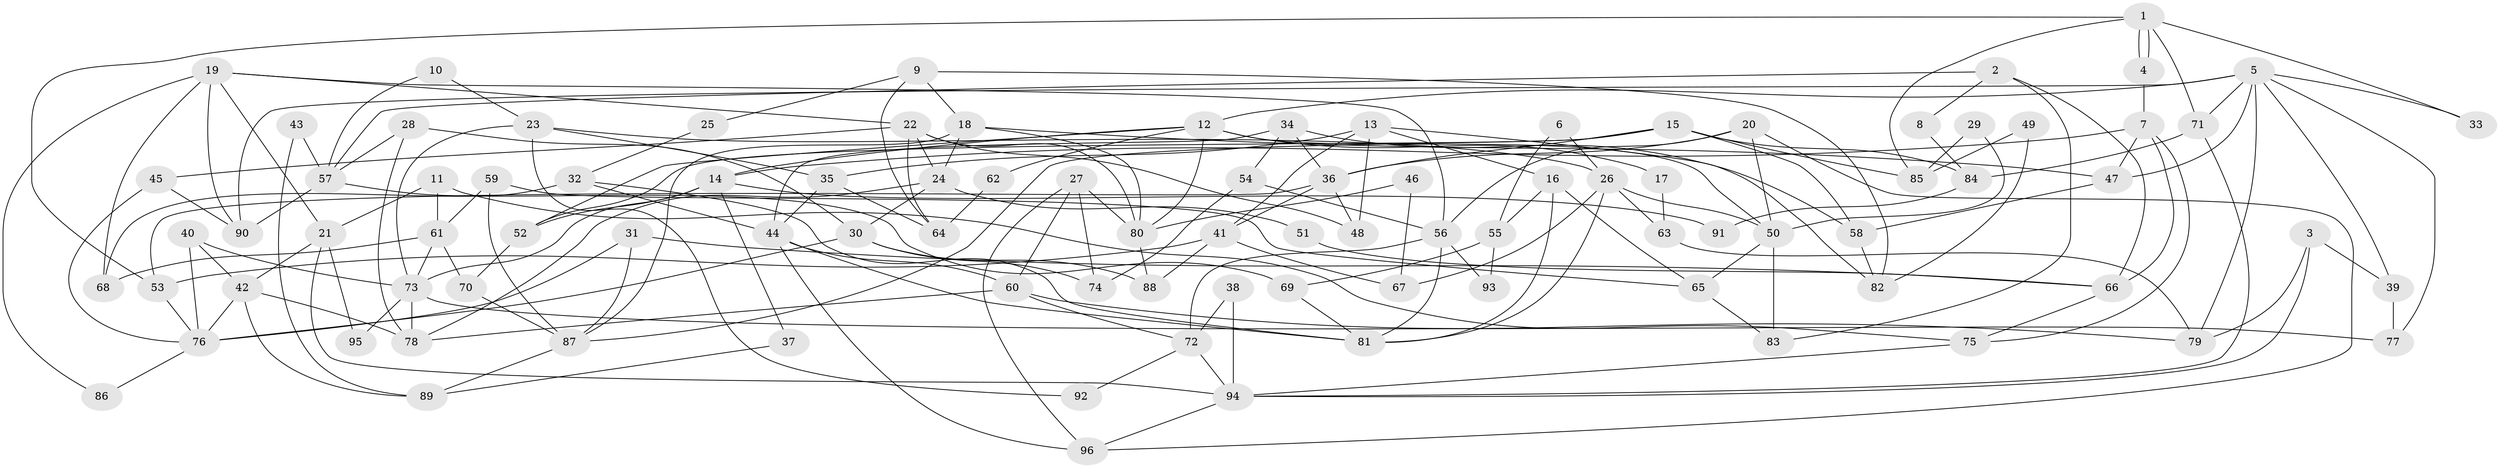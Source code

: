 // coarse degree distribution, {2: 0.13793103448275862, 6: 0.20689655172413793, 5: 0.1896551724137931, 7: 0.13793103448275862, 8: 0.034482758620689655, 4: 0.1896551724137931, 3: 0.06896551724137931, 9: 0.017241379310344827, 10: 0.017241379310344827}
// Generated by graph-tools (version 1.1) at 2025/37/03/04/25 23:37:10]
// undirected, 96 vertices, 192 edges
graph export_dot {
  node [color=gray90,style=filled];
  1;
  2;
  3;
  4;
  5;
  6;
  7;
  8;
  9;
  10;
  11;
  12;
  13;
  14;
  15;
  16;
  17;
  18;
  19;
  20;
  21;
  22;
  23;
  24;
  25;
  26;
  27;
  28;
  29;
  30;
  31;
  32;
  33;
  34;
  35;
  36;
  37;
  38;
  39;
  40;
  41;
  42;
  43;
  44;
  45;
  46;
  47;
  48;
  49;
  50;
  51;
  52;
  53;
  54;
  55;
  56;
  57;
  58;
  59;
  60;
  61;
  62;
  63;
  64;
  65;
  66;
  67;
  68;
  69;
  70;
  71;
  72;
  73;
  74;
  75;
  76;
  77;
  78;
  79;
  80;
  81;
  82;
  83;
  84;
  85;
  86;
  87;
  88;
  89;
  90;
  91;
  92;
  93;
  94;
  95;
  96;
  1 -- 53;
  1 -- 4;
  1 -- 4;
  1 -- 33;
  1 -- 71;
  1 -- 85;
  2 -- 66;
  2 -- 57;
  2 -- 8;
  2 -- 83;
  3 -- 39;
  3 -- 94;
  3 -- 79;
  4 -- 7;
  5 -- 47;
  5 -- 71;
  5 -- 12;
  5 -- 33;
  5 -- 39;
  5 -- 77;
  5 -- 79;
  5 -- 90;
  6 -- 55;
  6 -- 26;
  7 -- 14;
  7 -- 75;
  7 -- 47;
  7 -- 66;
  8 -- 84;
  9 -- 18;
  9 -- 64;
  9 -- 25;
  9 -- 82;
  10 -- 57;
  10 -- 23;
  11 -- 21;
  11 -- 61;
  11 -- 75;
  12 -- 52;
  12 -- 14;
  12 -- 17;
  12 -- 50;
  12 -- 62;
  12 -- 80;
  13 -- 41;
  13 -- 16;
  13 -- 35;
  13 -- 48;
  13 -- 82;
  14 -- 73;
  14 -- 37;
  14 -- 52;
  14 -- 91;
  15 -- 87;
  15 -- 58;
  15 -- 36;
  15 -- 52;
  15 -- 84;
  15 -- 85;
  16 -- 81;
  16 -- 65;
  16 -- 55;
  17 -- 63;
  18 -- 47;
  18 -- 24;
  18 -- 80;
  18 -- 87;
  19 -- 68;
  19 -- 22;
  19 -- 21;
  19 -- 56;
  19 -- 86;
  19 -- 90;
  20 -- 36;
  20 -- 96;
  20 -- 50;
  20 -- 56;
  21 -- 42;
  21 -- 94;
  21 -- 95;
  22 -- 24;
  22 -- 80;
  22 -- 45;
  22 -- 48;
  22 -- 64;
  23 -- 73;
  23 -- 26;
  23 -- 35;
  23 -- 92;
  24 -- 78;
  24 -- 30;
  24 -- 51;
  25 -- 32;
  26 -- 50;
  26 -- 81;
  26 -- 63;
  26 -- 67;
  27 -- 60;
  27 -- 80;
  27 -- 74;
  27 -- 96;
  28 -- 78;
  28 -- 30;
  28 -- 57;
  29 -- 85;
  29 -- 50;
  30 -- 74;
  30 -- 88;
  30 -- 76;
  31 -- 76;
  31 -- 66;
  31 -- 87;
  32 -- 44;
  32 -- 81;
  32 -- 68;
  34 -- 36;
  34 -- 44;
  34 -- 54;
  34 -- 58;
  35 -- 44;
  35 -- 64;
  36 -- 48;
  36 -- 41;
  36 -- 53;
  37 -- 89;
  38 -- 72;
  38 -- 94;
  39 -- 77;
  40 -- 76;
  40 -- 73;
  40 -- 42;
  41 -- 53;
  41 -- 67;
  41 -- 88;
  42 -- 76;
  42 -- 78;
  42 -- 89;
  43 -- 89;
  43 -- 57;
  44 -- 96;
  44 -- 60;
  44 -- 81;
  45 -- 90;
  45 -- 76;
  46 -- 67;
  46 -- 80;
  47 -- 58;
  49 -- 82;
  49 -- 85;
  50 -- 65;
  50 -- 83;
  51 -- 66;
  52 -- 70;
  53 -- 76;
  54 -- 56;
  54 -- 74;
  55 -- 69;
  55 -- 93;
  56 -- 72;
  56 -- 81;
  56 -- 93;
  57 -- 90;
  57 -- 69;
  58 -- 82;
  59 -- 65;
  59 -- 87;
  59 -- 61;
  60 -- 79;
  60 -- 72;
  60 -- 78;
  61 -- 70;
  61 -- 68;
  61 -- 73;
  62 -- 64;
  63 -- 79;
  65 -- 83;
  66 -- 75;
  69 -- 81;
  70 -- 87;
  71 -- 94;
  71 -- 84;
  72 -- 92;
  72 -- 94;
  73 -- 78;
  73 -- 77;
  73 -- 95;
  75 -- 94;
  76 -- 86;
  80 -- 88;
  84 -- 91;
  87 -- 89;
  94 -- 96;
}

